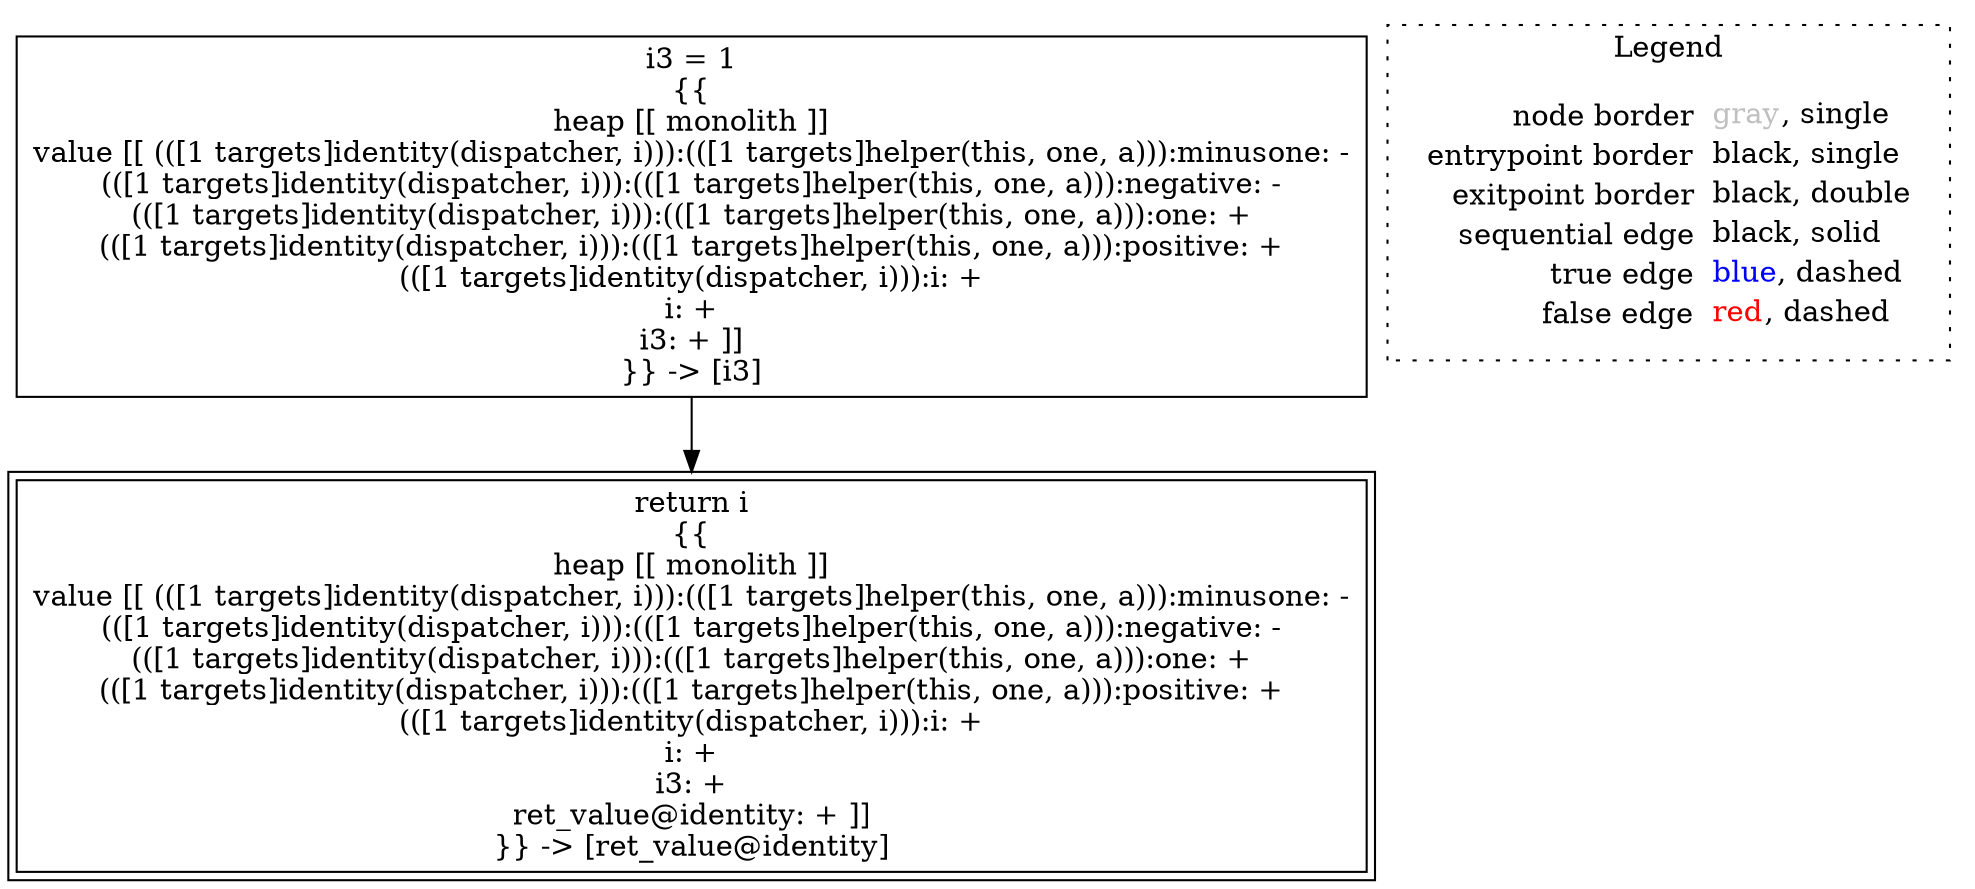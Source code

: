 digraph {
	"node0" [shape="rect",color="black",label=<i3 = 1<BR/>{{<BR/>heap [[ monolith ]]<BR/>value [[ (([1 targets]identity(dispatcher, i))):(([1 targets]helper(this, one, a))):minusone: -<BR/>(([1 targets]identity(dispatcher, i))):(([1 targets]helper(this, one, a))):negative: -<BR/>(([1 targets]identity(dispatcher, i))):(([1 targets]helper(this, one, a))):one: +<BR/>(([1 targets]identity(dispatcher, i))):(([1 targets]helper(this, one, a))):positive: +<BR/>(([1 targets]identity(dispatcher, i))):i: +<BR/>i: +<BR/>i3: + ]]<BR/>}} -&gt; [i3]>];
	"node1" [shape="rect",color="black",peripheries="2",label=<return i<BR/>{{<BR/>heap [[ monolith ]]<BR/>value [[ (([1 targets]identity(dispatcher, i))):(([1 targets]helper(this, one, a))):minusone: -<BR/>(([1 targets]identity(dispatcher, i))):(([1 targets]helper(this, one, a))):negative: -<BR/>(([1 targets]identity(dispatcher, i))):(([1 targets]helper(this, one, a))):one: +<BR/>(([1 targets]identity(dispatcher, i))):(([1 targets]helper(this, one, a))):positive: +<BR/>(([1 targets]identity(dispatcher, i))):i: +<BR/>i: +<BR/>i3: +<BR/>ret_value@identity: + ]]<BR/>}} -&gt; [ret_value@identity]>];
	"node0" -> "node1" [color="black"];
subgraph cluster_legend {
	label="Legend";
	style=dotted;
	node [shape=plaintext];
	"legend" [label=<<table border="0" cellpadding="2" cellspacing="0" cellborder="0"><tr><td align="right">node border&nbsp;</td><td align="left"><font color="gray">gray</font>, single</td></tr><tr><td align="right">entrypoint border&nbsp;</td><td align="left"><font color="black">black</font>, single</td></tr><tr><td align="right">exitpoint border&nbsp;</td><td align="left"><font color="black">black</font>, double</td></tr><tr><td align="right">sequential edge&nbsp;</td><td align="left"><font color="black">black</font>, solid</td></tr><tr><td align="right">true edge&nbsp;</td><td align="left"><font color="blue">blue</font>, dashed</td></tr><tr><td align="right">false edge&nbsp;</td><td align="left"><font color="red">red</font>, dashed</td></tr></table>>];
}

}
